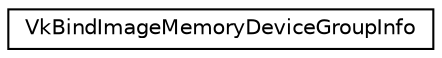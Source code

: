 digraph "Graphical Class Hierarchy"
{
 // LATEX_PDF_SIZE
  edge [fontname="Helvetica",fontsize="10",labelfontname="Helvetica",labelfontsize="10"];
  node [fontname="Helvetica",fontsize="10",shape=record];
  rankdir="LR";
  Node0 [label="VkBindImageMemoryDeviceGroupInfo",height=0.2,width=0.4,color="black", fillcolor="white", style="filled",URL="$structVkBindImageMemoryDeviceGroupInfo.html",tooltip=" "];
}
